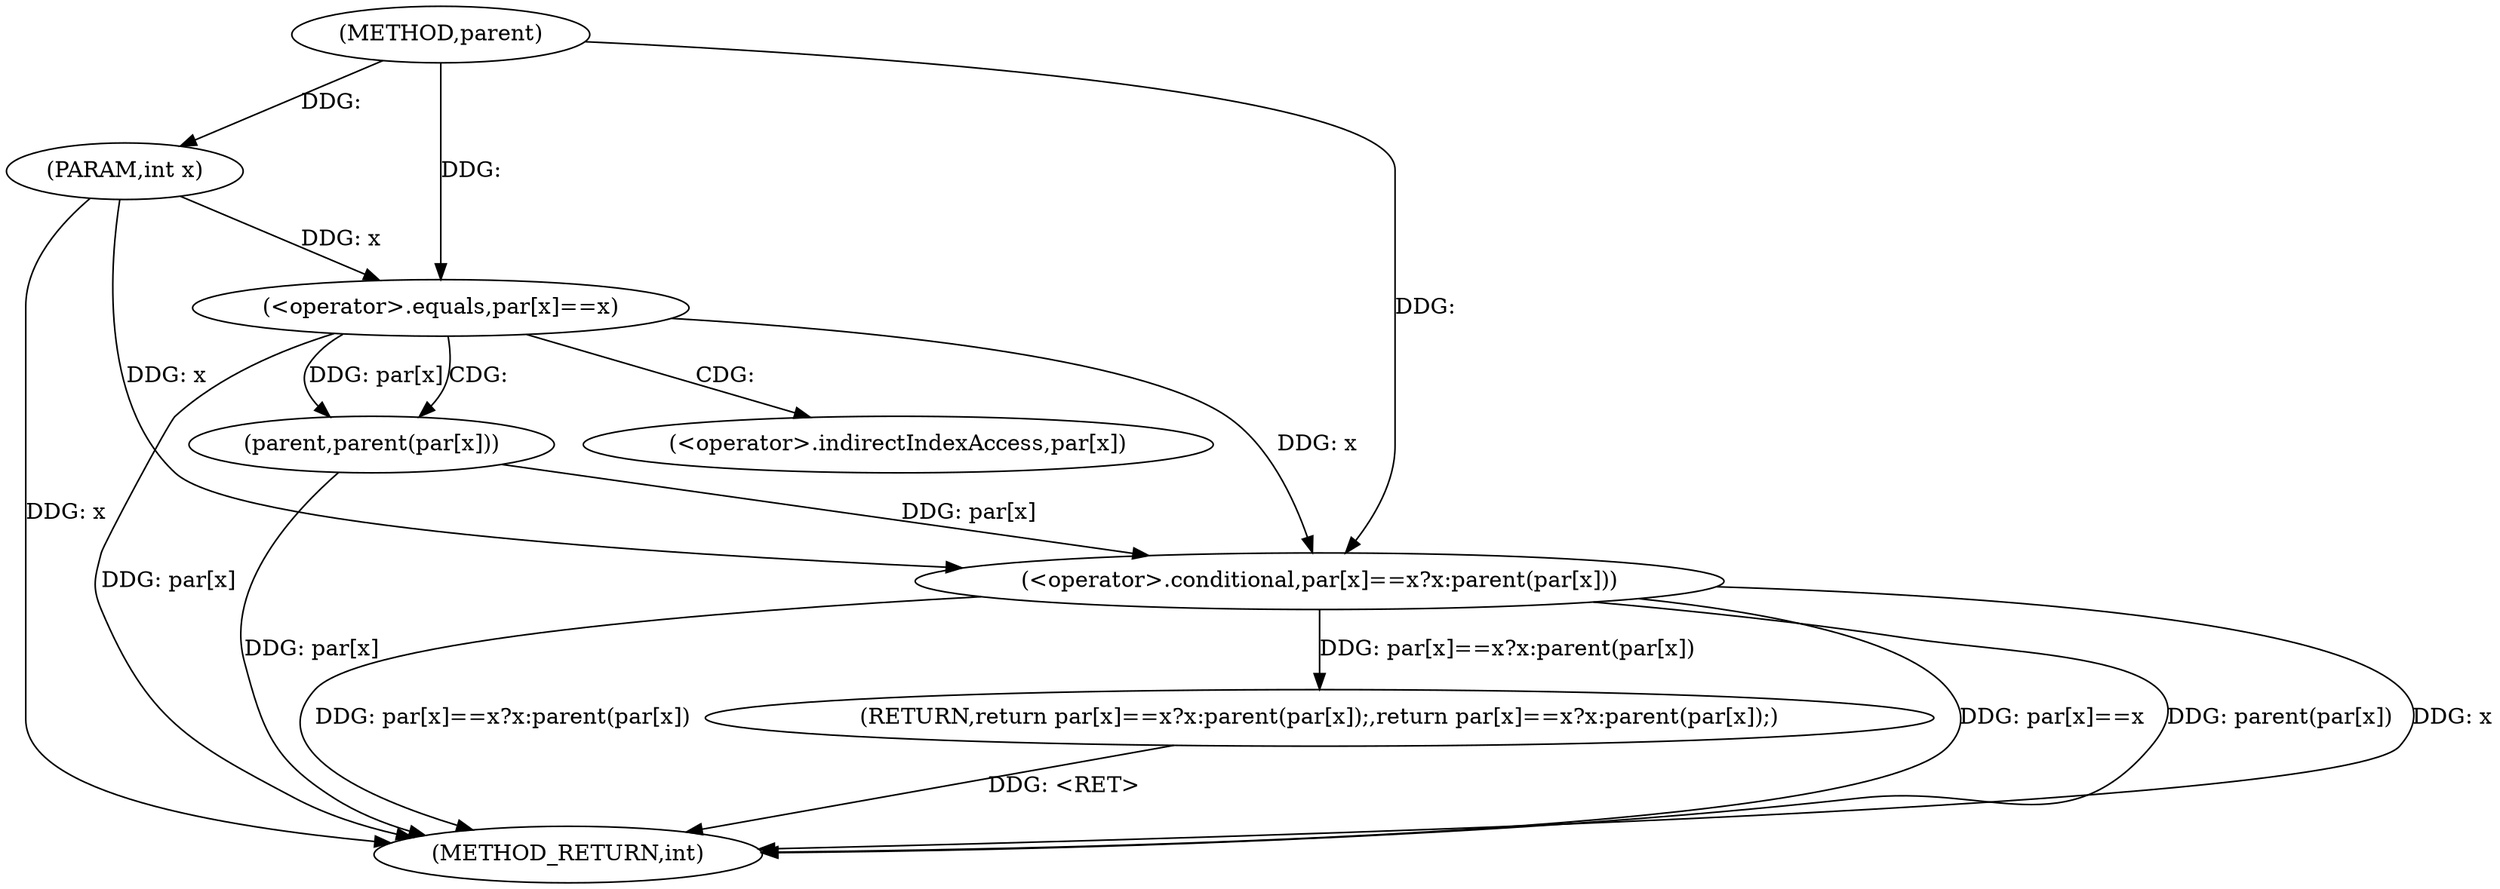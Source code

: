 digraph "parent" {  
"1000203" [label = "(METHOD,parent)" ]
"1000218" [label = "(METHOD_RETURN,int)" ]
"1000204" [label = "(PARAM,int x)" ]
"1000206" [label = "(RETURN,return par[x]==x?x:parent(par[x]);,return par[x]==x?x:parent(par[x]);)" ]
"1000207" [label = "(<operator>.conditional,par[x]==x?x:parent(par[x]))" ]
"1000208" [label = "(<operator>.equals,par[x]==x)" ]
"1000214" [label = "(parent,parent(par[x]))" ]
"1000215" [label = "(<operator>.indirectIndexAccess,par[x])" ]
  "1000206" -> "1000218"  [ label = "DDG: <RET>"] 
  "1000204" -> "1000218"  [ label = "DDG: x"] 
  "1000208" -> "1000218"  [ label = "DDG: par[x]"] 
  "1000207" -> "1000218"  [ label = "DDG: par[x]==x"] 
  "1000214" -> "1000218"  [ label = "DDG: par[x]"] 
  "1000207" -> "1000218"  [ label = "DDG: parent(par[x])"] 
  "1000207" -> "1000218"  [ label = "DDG: x"] 
  "1000207" -> "1000218"  [ label = "DDG: par[x]==x?x:parent(par[x])"] 
  "1000203" -> "1000204"  [ label = "DDG: "] 
  "1000207" -> "1000206"  [ label = "DDG: par[x]==x?x:parent(par[x])"] 
  "1000214" -> "1000207"  [ label = "DDG: par[x]"] 
  "1000208" -> "1000207"  [ label = "DDG: x"] 
  "1000204" -> "1000207"  [ label = "DDG: x"] 
  "1000203" -> "1000207"  [ label = "DDG: "] 
  "1000204" -> "1000208"  [ label = "DDG: x"] 
  "1000203" -> "1000208"  [ label = "DDG: "] 
  "1000208" -> "1000214"  [ label = "DDG: par[x]"] 
  "1000208" -> "1000215"  [ label = "CDG: "] 
  "1000208" -> "1000214"  [ label = "CDG: "] 
}
